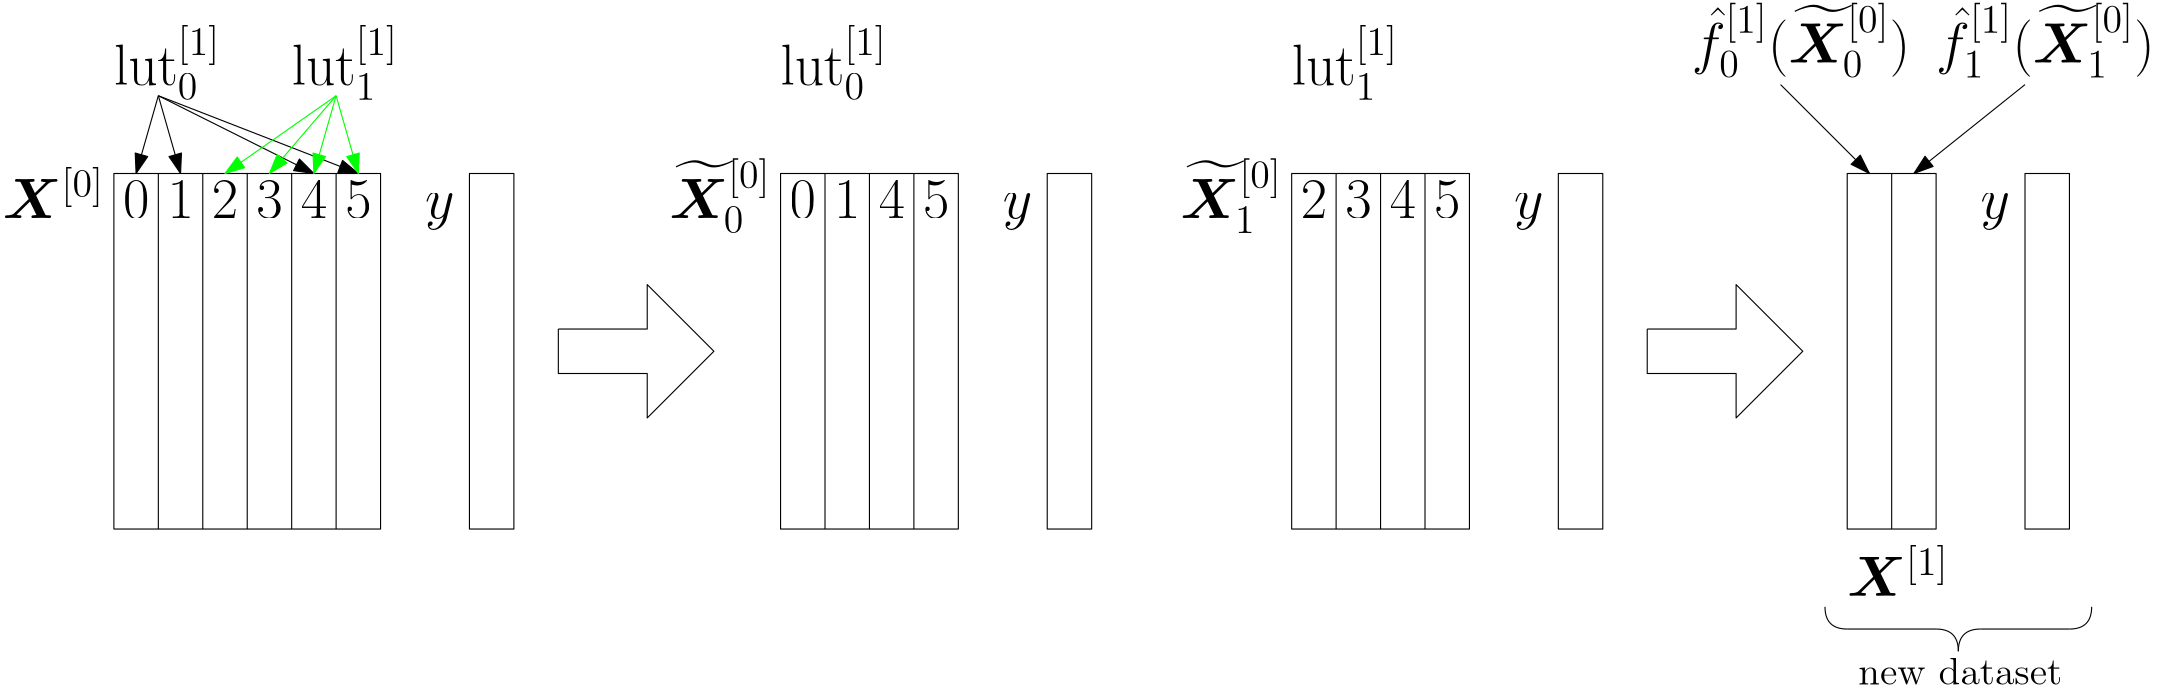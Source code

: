 <?xml version="1.0"?>
<!DOCTYPE ipe SYSTEM "ipe.dtd">
<ipe version="70218" creator="Ipe 7.2.24">
<info created="D:20211101101932" modified="D:20211101163058"/>
<preamble>\usepackage{bm}
\usepackage{amsmath}</preamble>
<ipestyle name="basic">
<symbol name="arrow/arc(spx)">
<path stroke="sym-stroke" fill="sym-stroke" pen="sym-pen">
0 0 m
-1 0.333 l
-1 -0.333 l
h
</path>
</symbol>
<symbol name="arrow/farc(spx)">
<path stroke="sym-stroke" fill="white" pen="sym-pen">
0 0 m
-1 0.333 l
-1 -0.333 l
h
</path>
</symbol>
<symbol name="arrow/ptarc(spx)">
<path stroke="sym-stroke" fill="sym-stroke" pen="sym-pen">
0 0 m
-1 0.333 l
-0.8 0 l
-1 -0.333 l
h
</path>
</symbol>
<symbol name="arrow/fptarc(spx)">
<path stroke="sym-stroke" fill="white" pen="sym-pen">
0 0 m
-1 0.333 l
-0.8 0 l
-1 -0.333 l
h
</path>
</symbol>
<symbol name="mark/circle(sx)" transformations="translations">
<path fill="sym-stroke">
0.6 0 0 0.6 0 0 e
0.4 0 0 0.4 0 0 e
</path>
</symbol>
<symbol name="mark/disk(sx)" transformations="translations">
<path fill="sym-stroke">
0.6 0 0 0.6 0 0 e
</path>
</symbol>
<symbol name="mark/fdisk(sfx)" transformations="translations">
<group>
<path fill="sym-fill">
0.5 0 0 0.5 0 0 e
</path>
<path fill="sym-stroke" fillrule="eofill">
0.6 0 0 0.6 0 0 e
0.4 0 0 0.4 0 0 e
</path>
</group>
</symbol>
<symbol name="mark/box(sx)" transformations="translations">
<path fill="sym-stroke" fillrule="eofill">
-0.6 -0.6 m
0.6 -0.6 l
0.6 0.6 l
-0.6 0.6 l
h
-0.4 -0.4 m
0.4 -0.4 l
0.4 0.4 l
-0.4 0.4 l
h
</path>
</symbol>
<symbol name="mark/square(sx)" transformations="translations">
<path fill="sym-stroke">
-0.6 -0.6 m
0.6 -0.6 l
0.6 0.6 l
-0.6 0.6 l
h
</path>
</symbol>
<symbol name="mark/fsquare(sfx)" transformations="translations">
<group>
<path fill="sym-fill">
-0.5 -0.5 m
0.5 -0.5 l
0.5 0.5 l
-0.5 0.5 l
h
</path>
<path fill="sym-stroke" fillrule="eofill">
-0.6 -0.6 m
0.6 -0.6 l
0.6 0.6 l
-0.6 0.6 l
h
-0.4 -0.4 m
0.4 -0.4 l
0.4 0.4 l
-0.4 0.4 l
h
</path>
</group>
</symbol>
<symbol name="mark/cross(sx)" transformations="translations">
<group>
<path fill="sym-stroke">
-0.43 -0.57 m
0.57 0.43 l
0.43 0.57 l
-0.57 -0.43 l
h
</path>
<path fill="sym-stroke">
-0.43 0.57 m
0.57 -0.43 l
0.43 -0.57 l
-0.57 0.43 l
h
</path>
</group>
</symbol>
<symbol name="arrow/fnormal(spx)">
<path stroke="sym-stroke" fill="white" pen="sym-pen">
0 0 m
-1 0.333 l
-1 -0.333 l
h
</path>
</symbol>
<symbol name="arrow/pointed(spx)">
<path stroke="sym-stroke" fill="sym-stroke" pen="sym-pen">
0 0 m
-1 0.333 l
-0.8 0 l
-1 -0.333 l
h
</path>
</symbol>
<symbol name="arrow/fpointed(spx)">
<path stroke="sym-stroke" fill="white" pen="sym-pen">
0 0 m
-1 0.333 l
-0.8 0 l
-1 -0.333 l
h
</path>
</symbol>
<symbol name="arrow/linear(spx)">
<path stroke="sym-stroke" pen="sym-pen">
-1 0.333 m
0 0 l
-1 -0.333 l
</path>
</symbol>
<symbol name="arrow/fdouble(spx)">
<path stroke="sym-stroke" fill="white" pen="sym-pen">
0 0 m
-1 0.333 l
-1 -0.333 l
h
-1 0 m
-2 0.333 l
-2 -0.333 l
h
</path>
</symbol>
<symbol name="arrow/double(spx)">
<path stroke="sym-stroke" fill="sym-stroke" pen="sym-pen">
0 0 m
-1 0.333 l
-1 -0.333 l
h
-1 0 m
-2 0.333 l
-2 -0.333 l
h
</path>
</symbol>
<symbol name="arrow/mid-normal(spx)">
<path stroke="sym-stroke" fill="sym-stroke" pen="sym-pen">
0.5 0 m
-0.5 0.333 l
-0.5 -0.333 l
h
</path>
</symbol>
<symbol name="arrow/mid-fnormal(spx)">
<path stroke="sym-stroke" fill="white" pen="sym-pen">
0.5 0 m
-0.5 0.333 l
-0.5 -0.333 l
h
</path>
</symbol>
<symbol name="arrow/mid-pointed(spx)">
<path stroke="sym-stroke" fill="sym-stroke" pen="sym-pen">
0.5 0 m
-0.5 0.333 l
-0.3 0 l
-0.5 -0.333 l
h
</path>
</symbol>
<symbol name="arrow/mid-fpointed(spx)">
<path stroke="sym-stroke" fill="white" pen="sym-pen">
0.5 0 m
-0.5 0.333 l
-0.3 0 l
-0.5 -0.333 l
h
</path>
</symbol>
<symbol name="arrow/mid-double(spx)">
<path stroke="sym-stroke" fill="sym-stroke" pen="sym-pen">
1 0 m
0 0.333 l
0 -0.333 l
h
0 0 m
-1 0.333 l
-1 -0.333 l
h
</path>
</symbol>
<symbol name="arrow/mid-fdouble(spx)">
<path stroke="sym-stroke" fill="white" pen="sym-pen">
1 0 m
0 0.333 l
0 -0.333 l
h
0 0 m
-1 0.333 l
-1 -0.333 l
h
</path>
</symbol>
<anglesize name="22.5 deg" value="22.5"/>
<anglesize name="30 deg" value="30"/>
<anglesize name="45 deg" value="45"/>
<anglesize name="60 deg" value="60"/>
<anglesize name="90 deg" value="90"/>
<arrowsize name="large" value="10"/>
<arrowsize name="small" value="5"/>
<arrowsize name="tiny" value="3"/>
<color name="blue" value="0 0 1"/>
<color name="brown" value="0.647 0.165 0.165"/>
<color name="darkblue" value="0 0 0.545"/>
<color name="darkcyan" value="0 0.545 0.545"/>
<color name="darkgray" value="0.663"/>
<color name="darkgreen" value="0 0.392 0"/>
<color name="darkmagenta" value="0.545 0 0.545"/>
<color name="darkorange" value="1 0.549 0"/>
<color name="darkred" value="0.545 0 0"/>
<color name="gold" value="1 0.843 0"/>
<color name="gray" value="0.745"/>
<color name="green" value="0 1 0"/>
<color name="lightblue" value="0.678 0.847 0.902"/>
<color name="lightcyan" value="0.878 1 1"/>
<color name="lightgray" value="0.827"/>
<color name="lightgreen" value="0.565 0.933 0.565"/>
<color name="lightyellow" value="1 1 0.878"/>
<color name="navy" value="0 0 0.502"/>
<color name="orange" value="1 0.647 0"/>
<color name="pink" value="1 0.753 0.796"/>
<color name="purple" value="0.627 0.125 0.941"/>
<color name="red" value="1 0 0"/>
<color name="seagreen" value="0.18 0.545 0.341"/>
<color name="turquoise" value="0.251 0.878 0.816"/>
<color name="violet" value="0.933 0.51 0.933"/>
<color name="yellow" value="1 1 0"/>
<dashstyle name="dash dot dotted" value="[4 2 1 2 1 2] 0"/>
<dashstyle name="dash dotted" value="[4 2 1 2] 0"/>
<dashstyle name="dashed" value="[4] 0"/>
<dashstyle name="dotted" value="[1 3] 0"/>
<gridsize name="10 pts (~3.5 mm)" value="10"/>
<gridsize name="14 pts (~5 mm)" value="14"/>
<gridsize name="16 pts (~6 mm)" value="16"/>
<gridsize name="20 pts (~7 mm)" value="20"/>
<gridsize name="28 pts (~10 mm)" value="28"/>
<gridsize name="32 pts (~12 mm)" value="32"/>
<gridsize name="4 pts" value="4"/>
<gridsize name="56 pts (~20 mm)" value="56"/>
<gridsize name="8 pts (~3 mm)" value="8"/>
<opacity name="10%" value="0.1"/>
<opacity name="30%" value="0.3"/>
<opacity name="50%" value="0.5"/>
<opacity name="75%" value="0.75"/>
<pen name="fat" value="1.2"/>
<pen name="heavier" value="0.8"/>
<pen name="ultrafat" value="2"/>
<symbolsize name="large" value="5"/>
<symbolsize name="small" value="2"/>
<symbolsize name="tiny" value="1.1"/>
<textsize name="Huge" value="\Huge"/>
<textsize name="LARGE" value="\LARGE"/>
<textsize name="Large" value="\Large"/>
<textsize name="footnote" value="\footnotesize"/>
<textsize name="huge" value="\huge"/>
<textsize name="large" value="\large"/>
<textsize name="small" value="\small"/>
<textsize name="tiny" value="\tiny"/>
<textstyle name="center" begin="\begin{center}" end="\end{center}"/>
<textstyle name="item" begin="\begin{itemize}\item{}" end="\end{itemize}"/>
<textstyle name="itemize" begin="\begin{itemize}" end="\end{itemize}"/>
<tiling name="falling" angle="-60" step="4" width="1"/>
<tiling name="rising" angle="30" step="4" width="1"/>
</ipestyle>
<ipestyle name="customsize">
<layout paper="1612 400" origin="0 0" frame="1612 400"/>
</ipestyle>
<page>
<layer name="alpha"/>
<view layers="alpha" active="alpha"/>
<path layer="alpha" matrix="1 0 0 1 -24 -432" stroke="black">
64 768 m
64 640 l
160 640 l
160 768 l
h
</path>
<path matrix="1 0 0 1 -24 -432" stroke="black">
80 768 m
80 640 l
</path>
<path matrix="1 0 0 1 -24 -432" stroke="black">
96 640 m
96 768 l
</path>
<path matrix="1 0 0 1 -24 -432" stroke="black">
112 768 m
112 640 l
</path>
<path matrix="1 0 0 1 -24 -432" stroke="black">
128 640 m
128 768 l
</path>
<path matrix="1 0 0 1 -24 -432" stroke="black">
144 768 m
144 640 l
</path>
<text matrix="1 0 0 1 -16 -432" transformations="translations" pos="64 752" stroke="black" type="label" width="9.476" height="13.319" depth="0" halign="center" valign="bottom" size="huge">0</text>
<text matrix="1 0 0 1 0 -432" transformations="translations" pos="64 752" stroke="black" type="label" width="9.476" height="13.319" depth="0" halign="center" valign="bottom" size="huge">1</text>
<text matrix="1 0 0 1 16 -432" transformations="translations" pos="64 752" stroke="black" type="label" width="9.476" height="13.319" depth="0" halign="center" valign="bottom" size="huge">2</text>
<text matrix="1 0 0 1 32 -432" transformations="translations" pos="64 752" stroke="black" type="label" width="9.476" height="13.319" depth="0" halign="center" valign="bottom" size="huge">3</text>
<text matrix="1 0 0 1 48 -432" transformations="translations" pos="64 752" stroke="black" type="label" width="9.476" height="13.319" depth="0" halign="center" valign="bottom" size="huge">4</text>
<text matrix="1 0 0 1 64 -432" transformations="translations" pos="64 752" stroke="black" type="label" width="9.476" height="13.319" depth="0" halign="center" valign="bottom" size="huge">5</text>
<text matrix="1 0 0 1 -24 -432" transformations="translations" pos="64 800" stroke="black" type="label" width="38.357" height="21.457" depth="5.44" valign="baseline" size="huge" style="math">\text{lut}^{[1]}_0</text>
<text matrix="1 0 0 1 8 -432" transformations="translations" pos="96 800" stroke="black" type="label" width="38.357" height="21.457" depth="5.44" valign="baseline" size="huge" style="math">\text{lut}^{[1]}_1</text>
<path matrix="1 0 0 1 -24 -432" stroke="black" arrow="normal/normal">
80 796 m
72 768 l
</path>
<path matrix="1 0 0 1 -24 -432" stroke="black" arrow="normal/normal">
80 796 m
88 768 l
</path>
<path matrix="1 0 0 1 -24 -432" stroke="black" arrow="normal/normal">
80 796 m
136 768 l
</path>
<path matrix="1 0 0 1 -24 -432" stroke="black" arrow="normal/normal">
80 796 m
152 768 l
</path>
<path matrix="1 0 0 1 -24 -432" stroke="green" arrow="normal/normal">
144 796 m
104 768 l
</path>
<path matrix="1 0 0 1 -24 -432" stroke="green" arrow="normal/normal">
144 796 m
120 768 l
</path>
<path matrix="1 0 0 1 -24 -432" stroke="green" arrow="normal/normal">
144 796 m
136 768 l
</path>
<path matrix="1 0 0 1 -24 -432" stroke="green" arrow="normal/normal">
144 796 m
152 768 l
</path>
<path matrix="1 0 0 1 -8 -432" stroke="black">
176 768 m
176 640 l
192 640 l
192 768 l
h
</path>
<text matrix="1 0 0 1 -40 -480" transformations="translations" pos="192 800" stroke="black" type="label" width="10.606" height="8.894" depth="4.02" valign="baseline" size="huge" style="math">y</text>
<text matrix="1 0 0 1 -32 -432" transformations="translations" pos="32 752" stroke="black" type="label" width="36.505" height="18.258" depth="0" valign="baseline" size="huge" style="math">\bm{X}^{[0]}</text>
<path matrix="0.666667 0 0 1 237.333 -432" stroke="black">
64 768 m
64 640 l
160 640 l
160 768 l
h
</path>
<path matrix="1 0 0 1 216 -432" stroke="black">
80 768 m
80 640 l
</path>
<path matrix="1 0 0 1 248 -432" stroke="black">
80 768 m
80 640 l
</path>
<path matrix="1 0 0 1 232 -432" stroke="black">
80 768 m
80 640 l
</path>
<text matrix="1 0 0 1 224 -432" transformations="translations" pos="64 752" stroke="black" type="label" width="9.476" height="13.319" depth="0" halign="center" valign="bottom" size="huge">0</text>
<text matrix="1 0 0 1 240 -432" transformations="translations" pos="64 752" stroke="black" type="label" width="9.476" height="13.319" depth="0" halign="center" valign="bottom" size="huge">1</text>
<text matrix="1 0 0 1 256 -432" transformations="translations" pos="64 752" stroke="black" type="label" width="9.476" height="13.319" depth="0" halign="center" valign="bottom" size="huge">4</text>
<text matrix="1 0 0 1 272 -432" transformations="translations" pos="64 752" stroke="black" type="label" width="9.476" height="13.319" depth="0" halign="center" valign="bottom" size="huge">5</text>
<text matrix="1 0 0 1 216 -432" transformations="translations" pos="64 800" stroke="black" type="label" width="38.357" height="21.457" depth="5.44" valign="baseline" size="huge" style="math">\text{lut}^{[1]}_0</text>
<path matrix="0.666667 0 0 1 421.333 -432" stroke="black">
64 768 m
64 640 l
160 640 l
160 768 l
h
</path>
<path matrix="1 0 0 1 400 -432" stroke="black">
80 768 m
80 640 l
</path>
<path matrix="1 0 0 1 432 -432" stroke="black">
80 768 m
80 640 l
</path>
<path matrix="1 0 0 1 416 -432" stroke="black">
80 768 m
80 640 l
</path>
<text matrix="1 0 0 1 368 -432" transformations="translations" pos="96 800" stroke="black" type="label" width="38.357" height="21.457" depth="5.44" valign="baseline" size="huge" style="math">\text{lut}^{[1]}_1</text>
<path matrix="1 0 0 1 200 -432" stroke="black">
176 768 m
176 640 l
192 640 l
192 768 l
h
</path>
<text matrix="1 0 0 1 168 -480" transformations="translations" pos="192 800" stroke="black" type="label" width="10.606" height="8.894" depth="4.02" valign="baseline" size="huge" style="math">y</text>
<path matrix="1 0 0 1 384 -432" stroke="black">
176 768 m
176 640 l
192 640 l
192 768 l
h
</path>
<text matrix="1 0 0 1 352 -480" transformations="translations" pos="192 800" stroke="black" type="label" width="10.606" height="8.894" depth="4.02" valign="baseline" size="huge" style="math">y</text>
<text matrix="1 0 0 1 208 -432" transformations="translations" pos="32 752" stroke="black" type="label" width="36.505" height="21.457" depth="5.44" valign="baseline" size="huge" style="math">\widetilde{\bm{X}}^{[0]}_0</text>
<text matrix="1 0 0 1 392 -432" transformations="translations" pos="32 752" stroke="black" type="label" width="36.505" height="21.457" depth="5.44" valign="baseline" size="huge" style="math">\widetilde{\bm{X}}^{[0]}_1</text>
<text matrix="1 0 0 1 440 -432" transformations="translations" pos="64 752" stroke="black" type="label" width="9.476" height="13.319" depth="0" halign="center" valign="bottom" size="huge">4</text>
<text matrix="1 0 0 1 456 -432" transformations="translations" pos="64 752" stroke="black" type="label" width="9.476" height="13.319" depth="0" halign="center" valign="bottom" size="huge">5</text>
<text matrix="1 0 0 1 408 -432" transformations="translations" pos="64 752" stroke="black" type="label" width="9.476" height="13.319" depth="0" halign="center" valign="bottom" size="huge">2</text>
<text matrix="1 0 0 1 424 -432" transformations="translations" pos="64 752" stroke="black" type="label" width="9.476" height="13.319" depth="0" halign="center" valign="bottom" size="huge">3</text>
<path matrix="1 0 0 1 8 144" stroke="black">
192 136 m
224 136 l
224 152 l
248 128 l
224 104 l
224 120 l
192 120 l
192 136 l
</path>
<path matrix="1 0 0 1 400 144" stroke="black">
192 136 m
224 136 l
224 152 l
248 128 l
224 104 l
224 120 l
192 120 l
192 136 l
</path>
<path matrix="0.333335 0 0 1 642.666 -432" stroke="black">
64 768 m
64 640 l
160 640 l
160 768 l
h
</path>
<path matrix="1 0 0 1 600 -432" stroke="black">
80 768 m
80 640 l
</path>
<text matrix="1 0 0 1 512 -424" transformations="translations" pos="96 800" stroke="black" type="label" width="78.643" height="21.457" depth="5.44" valign="baseline" size="huge" style="math">\hat{f}^{[1]}_0(\widetilde{\bm{X}}^{[0]}_0)</text>
<text matrix="1 0 0 1 600 -424" transformations="translations" pos="96 800" stroke="black" type="label" width="78.643" height="21.457" depth="5.44" valign="baseline" size="huge" style="math">\hat{f}^{[1]}_1(\widetilde{\bm{X}}^{[0]}_1)</text>
<path matrix="1 0 0 1 24 0" stroke="black" arrow="normal/normal">
616 368 m
648 336 l
</path>
<path matrix="1.66667 0 0 1 -418.667 0" stroke="black" arrow="normal/normal">
688 368 m
664 336 l
</path>
<path matrix="1 0 0 1 552 -432" stroke="black">
176 768 m
176 640 l
192 640 l
192 768 l
h
</path>
<text matrix="1 0 0 1 520 -480" transformations="translations" pos="192 800" stroke="black" type="label" width="10.606" height="8.894" depth="4.02" valign="baseline" size="huge" style="math">y</text>
<path matrix="1 0 0 1 80 -20" stroke="black">
576 200 m
576 192
584 192 c
</path>
<path matrix="1 0 0 1 88 -20" stroke="black">
664 200 m
664 192
656 192 c
</path>
<path matrix="1 0 0 1 80 -20" stroke="black">
616 192 m
624 192
624 184 c
</path>
<path matrix="1 0 0 1 80 -20" stroke="black">
632 192 m
624 192
624 184 c
</path>
<path matrix="1 0 0 1 80 -20" stroke="black">
584 192 m
616 192 l
</path>
<path matrix="1 0 0 1 80 -20" stroke="black">
632 192 m
664 192 l
</path>
<text matrix="1 0 0 1 28 -24" transformations="translations" pos="640 176" stroke="black" type="label" width="73.435" height="9.963" depth="0" valign="baseline" size="Large">new dataset</text>
<text matrix="1 0 0 1 24 56" transformations="translations" pos="640 128" stroke="black" type="label" width="36.505" height="18.258" depth="0" valign="baseline" size="huge" style="math">\bm{X}^{[1]}</text>
</page>
</ipe>
